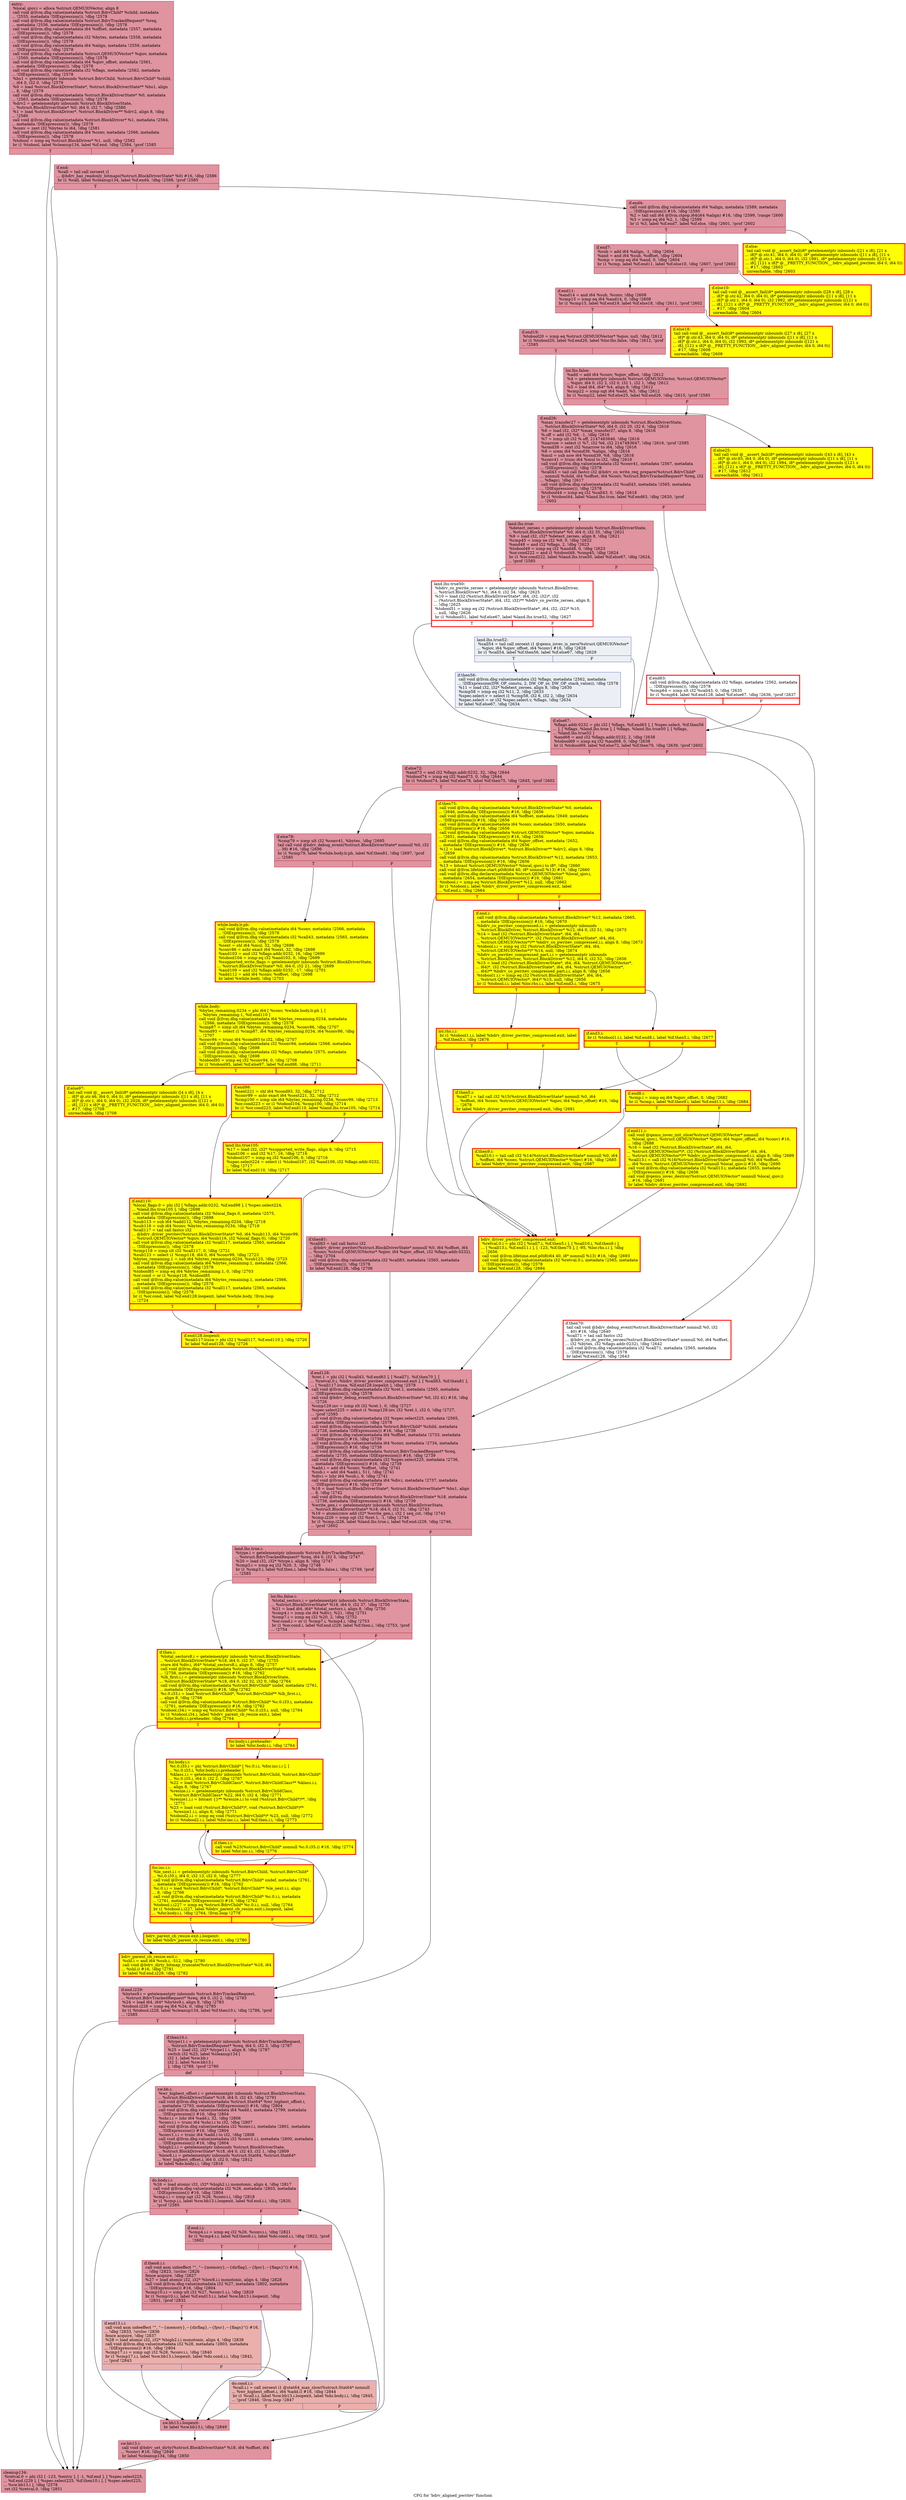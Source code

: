 digraph "CFG for 'bdrv_aligned_pwritev' function" {
	label="CFG for 'bdrv_aligned_pwritev' function";

	Node0x55cda4690b20 [shape=record,color="#b70d28ff", style=filled, fillcolor="#b70d2870",label="{entry:\l  %local_qiov.i = alloca %struct.QEMUIOVector, align 8\l  call void @llvm.dbg.value(metadata %struct.BdrvChild* %child, metadata\l... !2555, metadata !DIExpression()), !dbg !2578\l  call void @llvm.dbg.value(metadata %struct.BdrvTrackedRequest* %req,\l... metadata !2556, metadata !DIExpression()), !dbg !2578\l  call void @llvm.dbg.value(metadata i64 %offset, metadata !2557, metadata\l... !DIExpression()), !dbg !2578\l  call void @llvm.dbg.value(metadata i32 %bytes, metadata !2558, metadata\l... !DIExpression()), !dbg !2578\l  call void @llvm.dbg.value(metadata i64 %align, metadata !2559, metadata\l... !DIExpression()), !dbg !2578\l  call void @llvm.dbg.value(metadata %struct.QEMUIOVector* %qiov, metadata\l... !2560, metadata !DIExpression()), !dbg !2578\l  call void @llvm.dbg.value(metadata i64 %qiov_offset, metadata !2561,\l... metadata !DIExpression()), !dbg !2578\l  call void @llvm.dbg.value(metadata i32 %flags, metadata !2562, metadata\l... !DIExpression()), !dbg !2578\l  %bs1 = getelementptr inbounds %struct.BdrvChild, %struct.BdrvChild* %child,\l... i64 0, i32 0, !dbg !2579\l  %0 = load %struct.BlockDriverState*, %struct.BlockDriverState** %bs1, align\l... 8, !dbg !2579\l  call void @llvm.dbg.value(metadata %struct.BlockDriverState* %0, metadata\l... !2563, metadata !DIExpression()), !dbg !2578\l  %drv2 = getelementptr inbounds %struct.BlockDriverState,\l... %struct.BlockDriverState* %0, i64 0, i32 7, !dbg !2580\l  %1 = load %struct.BlockDriver*, %struct.BlockDriver** %drv2, align 8, !dbg\l... !2580\l  call void @llvm.dbg.value(metadata %struct.BlockDriver* %1, metadata !2564,\l... metadata !DIExpression()), !dbg !2578\l  %conv = zext i32 %bytes to i64, !dbg !2581\l  call void @llvm.dbg.value(metadata i64 %conv, metadata !2566, metadata\l... !DIExpression()), !dbg !2578\l  %tobool = icmp eq %struct.BlockDriver* %1, null, !dbg !2582\l  br i1 %tobool, label %cleanup134, label %if.end, !dbg !2584, !prof !2585\l|{<s0>T|<s1>F}}"];
	Node0x55cda4690b20:s0 -> Node0x55cda46a5380;
	Node0x55cda4690b20:s1 -> Node0x55cda46a4de0;
	Node0x55cda46a4de0 [shape=record,color="#b70d28ff", style=filled, fillcolor="#b70d2870",label="{if.end:                                           \l  %call = tail call zeroext i1\l... @bdrv_has_readonly_bitmaps(%struct.BlockDriverState* %0) #16, !dbg !2586\l  br i1 %call, label %cleanup134, label %if.end4, !dbg !2588, !prof !2585\l|{<s0>T|<s1>F}}"];
	Node0x55cda46a4de0:s0 -> Node0x55cda46a5380;
	Node0x55cda46a4de0:s1 -> Node0x55cda46a58b0;
	Node0x55cda46a58b0 [shape=record,color="#b70d28ff", style=filled, fillcolor="#b70d2870",label="{if.end4:                                          \l  call void @llvm.dbg.value(metadata i64 %align, metadata !2589, metadata\l... !DIExpression()) #16, !dbg !2595\l  %2 = tail call i64 @llvm.ctpop.i64(i64 %align) #16, !dbg !2599, !range !2600\l  %3 = icmp eq i64 %2, 1, !dbg !2599\l  br i1 %3, label %if.end7, label %if.else, !dbg !2601, !prof !2602\l|{<s0>T|<s1>F}}"];
	Node0x55cda46a58b0:s0 -> Node0x55cda46a6010;
	Node0x55cda46a58b0:s1 -> Node0x55cda46a6080;
	Node0x55cda46a6080 [shape=record,penwidth=3.0, style="filled", color="red", fillcolor="yellow",label="{if.else:                                          \l  tail call void @__assert_fail(i8* getelementptr inbounds ([21 x i8], [21 x\l... i8]* @.str.41, i64 0, i64 0), i8* getelementptr inbounds ([11 x i8], [11 x\l... i8]* @.str.1, i64 0, i64 0), i32 1991, i8* getelementptr inbounds ([121 x\l... i8], [121 x i8]* @__PRETTY_FUNCTION__.bdrv_aligned_pwritev, i64 0, i64 0))\l... #17, !dbg !2603\l  unreachable, !dbg !2603\l}"];
	Node0x55cda46a6010 [shape=record,color="#b70d28ff", style=filled, fillcolor="#b70d2870",label="{if.end7:                                          \l  %sub = add i64 %align, -1, !dbg !2604\l  %and = and i64 %sub, %offset, !dbg !2604\l  %cmp = icmp eq i64 %and, 0, !dbg !2604\l  br i1 %cmp, label %if.end11, label %if.else10, !dbg !2607, !prof !2602\l|{<s0>T|<s1>F}}"];
	Node0x55cda46a6010:s0 -> Node0x55cda46a68e0;
	Node0x55cda46a6010:s1 -> Node0x55cda46a6950;
	Node0x55cda46a6950 [shape=record,penwidth=3.0, style="filled", color="red", fillcolor="yellow",label="{if.else10:                                        \l  tail call void @__assert_fail(i8* getelementptr inbounds ([28 x i8], [28 x\l... i8]* @.str.42, i64 0, i64 0), i8* getelementptr inbounds ([11 x i8], [11 x\l... i8]* @.str.1, i64 0, i64 0), i32 1992, i8* getelementptr inbounds ([121 x\l... i8], [121 x i8]* @__PRETTY_FUNCTION__.bdrv_aligned_pwritev, i64 0, i64 0))\l... #17, !dbg !2604\l  unreachable, !dbg !2604\l}"];
	Node0x55cda46a68e0 [shape=record,color="#b70d28ff", style=filled, fillcolor="#b70d2870",label="{if.end11:                                         \l  %and14 = and i64 %sub, %conv, !dbg !2608\l  %cmp15 = icmp eq i64 %and14, 0, !dbg !2608\l  br i1 %cmp15, label %if.end19, label %if.else18, !dbg !2611, !prof !2602\l|{<s0>T|<s1>F}}"];
	Node0x55cda46a68e0:s0 -> Node0x55cda46a71f0;
	Node0x55cda46a68e0:s1 -> Node0x55cda46a7240;
	Node0x55cda46a7240 [shape=record,penwidth=3.0, style="filled", color="red", fillcolor="yellow",label="{if.else18:                                        \l  tail call void @__assert_fail(i8* getelementptr inbounds ([27 x i8], [27 x\l... i8]* @.str.43, i64 0, i64 0), i8* getelementptr inbounds ([11 x i8], [11 x\l... i8]* @.str.1, i64 0, i64 0), i32 1993, i8* getelementptr inbounds ([121 x\l... i8], [121 x i8]* @__PRETTY_FUNCTION__.bdrv_aligned_pwritev, i64 0, i64 0))\l... #17, !dbg !2608\l  unreachable, !dbg !2608\l}"];
	Node0x55cda46a71f0 [shape=record,color="#b70d28ff", style=filled, fillcolor="#b70d2870",label="{if.end19:                                         \l  %tobool20 = icmp eq %struct.QEMUIOVector* %qiov, null, !dbg !2612\l  br i1 %tobool20, label %if.end26, label %lor.lhs.false, !dbg !2612, !prof\l... !2585\l|{<s0>T|<s1>F}}"];
	Node0x55cda46a71f0:s0 -> Node0x55cda46a7dc0;
	Node0x55cda46a71f0:s1 -> Node0x55cda46a7e60;
	Node0x55cda46a7e60 [shape=record,color="#b70d28ff", style=filled, fillcolor="#b70d2870",label="{lor.lhs.false:                                    \l  %add = add i64 %conv, %qiov_offset, !dbg !2612\l  %4 = getelementptr inbounds %struct.QEMUIOVector, %struct.QEMUIOVector*\l... %qiov, i64 0, i32 2, i32 0, i32 1, i32 1, !dbg !2612\l  %5 = load i64, i64* %4, align 8, !dbg !2612\l  %cmp22 = icmp ugt i64 %add, %5, !dbg !2612\l  br i1 %cmp22, label %if.else25, label %if.end26, !dbg !2615, !prof !2585\l|{<s0>T|<s1>F}}"];
	Node0x55cda46a7e60:s0 -> Node0x55cda46a7e10;
	Node0x55cda46a7e60:s1 -> Node0x55cda46a7dc0;
	Node0x55cda46a7e10 [shape=record,penwidth=3.0, style="filled", color="red", fillcolor="yellow",label="{if.else25:                                        \l  tail call void @__assert_fail(i8* getelementptr inbounds ([43 x i8], [43 x\l... i8]* @.str.65, i64 0, i64 0), i8* getelementptr inbounds ([11 x i8], [11 x\l... i8]* @.str.1, i64 0, i64 0), i32 1994, i8* getelementptr inbounds ([121 x\l... i8], [121 x i8]* @__PRETTY_FUNCTION__.bdrv_aligned_pwritev, i64 0, i64 0))\l... #17, !dbg !2612\l  unreachable, !dbg !2612\l}"];
	Node0x55cda46a7dc0 [shape=record,color="#b70d28ff", style=filled, fillcolor="#b70d2870",label="{if.end26:                                         \l  %max_transfer27 = getelementptr inbounds %struct.BlockDriverState,\l... %struct.BlockDriverState* %0, i64 0, i32 20, i32 6, !dbg !2616\l  %6 = load i32, i32* %max_transfer27, align 8, !dbg !2616\l  %.off = add i32 %6, -1, !dbg !2616\l  %7 = icmp ult i32 %.off, 2147483646, !dbg !2616\l  %narrow = select i1 %7, i32 %6, i32 2147483647, !dbg !2616, !prof !2585\l  %cond39 = zext i32 %narrow to i64, !dbg !2616\l  %8 = srem i64 %cond39, %align, !dbg !2616\l  %mul = sub nsw i64 %cond39, %8, !dbg !2616\l  %conv41 = trunc i64 %mul to i32, !dbg !2616\l  call void @llvm.dbg.value(metadata i32 %conv41, metadata !2567, metadata\l... !DIExpression()), !dbg !2578\l  %call43 = tail call fastcc i32 @bdrv_co_write_req_prepare(%struct.BdrvChild*\l... nonnull %child, i64 %offset, i64 %conv, %struct.BdrvTrackedRequest* %req, i32\l... %flags), !dbg !2617\l  call void @llvm.dbg.value(metadata i32 %call43, metadata !2565, metadata\l... !DIExpression()), !dbg !2578\l  %tobool44 = icmp eq i32 %call43, 0, !dbg !2618\l  br i1 %tobool44, label %land.lhs.true, label %if.end63, !dbg !2620, !prof\l... !2602\l|{<s0>T|<s1>F}}"];
	Node0x55cda46a7dc0:s0 -> Node0x55cda46aa830;
	Node0x55cda46a7dc0:s1 -> Node0x55cda46aa5b0;
	Node0x55cda46aa830 [shape=record,color="#b70d28ff", style=filled, fillcolor="#b70d2870",label="{land.lhs.true:                                    \l  %detect_zeroes = getelementptr inbounds %struct.BlockDriverState,\l... %struct.BlockDriverState* %0, i64 0, i32 35, !dbg !2621\l  %9 = load i32, i32* %detect_zeroes, align 8, !dbg !2621\l  %cmp45 = icmp ne i32 %9, 0, !dbg !2622\l  %and48 = and i32 %flags, 2, !dbg !2623\l  %tobool49 = icmp eq i32 %and48, 0, !dbg !2623\l  %or.cond222 = and i1 %tobool49, %cmp45, !dbg !2624\l  br i1 %or.cond222, label %land.lhs.true50, label %if.else67, !dbg !2624,\l... !prof !2585\l|{<s0>T|<s1>F}}"];
	Node0x55cda46aa830:s0 -> Node0x55cda46aa6d0;
	Node0x55cda46aa830:s1 -> Node0x55cda46ad1c0;
	Node0x55cda46aa6d0 [shape=record,penwidth=3.0, color="red",label="{land.lhs.true50:                                  \l  %bdrv_co_pwrite_zeroes = getelementptr inbounds %struct.BlockDriver,\l... %struct.BlockDriver* %1, i64 0, i32 34, !dbg !2625\l  %10 = load i32 (%struct.BlockDriverState*, i64, i32, i32)*, i32\l... (%struct.BlockDriverState*, i64, i32, i32)** %bdrv_co_pwrite_zeroes, align 8,\l... !dbg !2625\l  %tobool51 = icmp eq i32 (%struct.BlockDriverState*, i64, i32, i32)* %10,\l... null, !dbg !2626\l  br i1 %tobool51, label %if.else67, label %land.lhs.true52, !dbg !2627\l|{<s0>T|<s1>F}}"];
	Node0x55cda46aa6d0:s0 -> Node0x55cda46ad1c0;
	Node0x55cda46aa6d0:s1 -> Node0x55cda46aa620;
	Node0x55cda46aa620 [shape=record,color="#3d50c3ff", style=filled, fillcolor="#d6dce470",label="{land.lhs.true52:                                  \l  %call54 = tail call zeroext i1 @qemu_iovec_is_zero(%struct.QEMUIOVector*\l... %qiov, i64 %qiov_offset, i64 %conv) #16, !dbg !2628\l  br i1 %call54, label %if.then56, label %if.else67, !dbg !2629\l|{<s0>T|<s1>F}}"];
	Node0x55cda46aa620:s0 -> Node0x55cda46aa3f0;
	Node0x55cda46aa620:s1 -> Node0x55cda46ad1c0;
	Node0x55cda46aa3f0 [shape=record,color="#3d50c3ff", style=filled, fillcolor="#d1dae970",label="{if.then56:                                        \l  call void @llvm.dbg.value(metadata i32 %flags, metadata !2562, metadata\l... !DIExpression(DW_OP_constu, 2, DW_OP_or, DW_OP_stack_value)), !dbg !2578\l  %11 = load i32, i32* %detect_zeroes, align 8, !dbg !2630\l  %cmp58 = icmp eq i32 %11, 2, !dbg !2633\l  %spec.select.v = select i1 %cmp58, i32 6, i32 2, !dbg !2634\l  %spec.select = or i32 %spec.select.v, %flags, !dbg !2634\l  br label %if.else67, !dbg !2634\l}"];
	Node0x55cda46aa3f0 -> Node0x55cda46ad1c0;
	Node0x55cda46aa5b0 [shape=record,penwidth=3.0, color="red",label="{if.end63:                                         \l  call void @llvm.dbg.value(metadata i32 %flags, metadata !2562, metadata\l... !DIExpression()), !dbg !2578\l  %cmp64 = icmp slt i32 %call43, 0, !dbg !2635\l  br i1 %cmp64, label %if.end128, label %if.else67, !dbg !2636, !prof !2637\l|{<s0>T|<s1>F}}"];
	Node0x55cda46aa5b0:s0 -> Node0x55cda46ad170;
	Node0x55cda46aa5b0:s1 -> Node0x55cda46ad1c0;
	Node0x55cda46ad1c0 [shape=record,color="#b70d28ff", style=filled, fillcolor="#b70d2870",label="{if.else67:                                        \l  %flags.addr.0232 = phi i32 [ %flags, %if.end63 ], [ %spec.select, %if.then56\l... ], [ %flags, %land.lhs.true ], [ %flags, %land.lhs.true50 ], [ %flags,\l... %land.lhs.true52 ]\l  %and68 = and i32 %flags.addr.0232, 2, !dbg !2638\l  %tobool69 = icmp eq i32 %and68, 0, !dbg !2638\l  br i1 %tobool69, label %if.else72, label %if.then70, !dbg !2639, !prof !2602\l|{<s0>T|<s1>F}}"];
	Node0x55cda46ad1c0:s0 -> Node0x55cda46ad770;
	Node0x55cda46ad1c0:s1 -> Node0x55cda46ad6d0;
	Node0x55cda46ad6d0 [shape=record,penwidth=3.0, color="red",label="{if.then70:                                        \l  tail call void @bdrv_debug_event(%struct.BlockDriverState* nonnull %0, i32\l... 40) #16, !dbg !2640\l  %call71 = tail call fastcc i32\l... @bdrv_co_do_pwrite_zeroes(%struct.BlockDriverState* nonnull %0, i64 %offset,\l... i32 %bytes, i32 %flags.addr.0232), !dbg !2642\l  call void @llvm.dbg.value(metadata i32 %call71, metadata !2565, metadata\l... !DIExpression()), !dbg !2578\l  br label %if.end128, !dbg !2643\l}"];
	Node0x55cda46ad6d0 -> Node0x55cda46ad170;
	Node0x55cda46ad770 [shape=record,color="#b70d28ff", style=filled, fillcolor="#b70d2870",label="{if.else72:                                        \l  %and73 = and i32 %flags.addr.0232, 32, !dbg !2644\l  %tobool74 = icmp eq i32 %and73, 0, !dbg !2644\l  br i1 %tobool74, label %if.else78, label %if.then75, !dbg !2645, !prof !2602\l|{<s0>T|<s1>F}}"];
	Node0x55cda46ad770:s0 -> Node0x55cda46ae470;
	Node0x55cda46ad770:s1 -> Node0x55cda46ae3b0;
	Node0x55cda46ae3b0 [shape=record,penwidth=3.0, style="filled", color="red", fillcolor="yellow",label="{if.then75:                                        \l  call void @llvm.dbg.value(metadata %struct.BlockDriverState* %0, metadata\l... !2646, metadata !DIExpression()) #16, !dbg !2656\l  call void @llvm.dbg.value(metadata i64 %offset, metadata !2649, metadata\l... !DIExpression()) #16, !dbg !2656\l  call void @llvm.dbg.value(metadata i64 %conv, metadata !2650, metadata\l... !DIExpression()) #16, !dbg !2656\l  call void @llvm.dbg.value(metadata %struct.QEMUIOVector* %qiov, metadata\l... !2651, metadata !DIExpression()) #16, !dbg !2656\l  call void @llvm.dbg.value(metadata i64 %qiov_offset, metadata !2652,\l... metadata !DIExpression()) #16, !dbg !2656\l  %12 = load %struct.BlockDriver*, %struct.BlockDriver** %drv2, align 8, !dbg\l... !2659\l  call void @llvm.dbg.value(metadata %struct.BlockDriver* %12, metadata !2653,\l... metadata !DIExpression()) #16, !dbg !2656\l  %13 = bitcast %struct.QEMUIOVector* %local_qiov.i to i8*, !dbg !2660\l  call void @llvm.lifetime.start.p0i8(i64 40, i8* nonnull %13) #16, !dbg !2660\l  call void @llvm.dbg.declare(metadata %struct.QEMUIOVector* %local_qiov.i,\l... metadata !2654, metadata !DIExpression()) #16, !dbg !2661\l  %tobool.i = icmp eq %struct.BlockDriver* %12, null, !dbg !2662\l  br i1 %tobool.i, label %bdrv_driver_pwritev_compressed.exit, label\l... %if.end.i, !dbg !2664\l|{<s0>T|<s1>F}}"];
	Node0x55cda46ae3b0:s0 -> Node0x55cda4723550;
	Node0x55cda46ae3b0:s1 -> Node0x55cda472a970;
	Node0x55cda472a970 [shape=record,penwidth=3.0, style="filled", color="red", fillcolor="yellow",label="{if.end.i:                                         \l  call void @llvm.dbg.value(metadata %struct.BlockDriver* %12, metadata !2665,\l... metadata !DIExpression()) #16, !dbg !2670\l  %bdrv_co_pwritev_compressed.i.i = getelementptr inbounds\l... %struct.BlockDriver, %struct.BlockDriver* %12, i64 0, i32 51, !dbg !2673\l  %14 = load i32 (%struct.BlockDriverState*, i64, i64,\l... %struct.QEMUIOVector*)*, i32 (%struct.BlockDriverState*, i64, i64,\l... %struct.QEMUIOVector*)** %bdrv_co_pwritev_compressed.i.i, align 8, !dbg !2673\l  %tobool.i.i = icmp eq i32 (%struct.BlockDriverState*, i64, i64,\l... %struct.QEMUIOVector*)* %14, null, !dbg !2674\l  %bdrv_co_pwritev_compressed_part.i.i = getelementptr inbounds\l... %struct.BlockDriver, %struct.BlockDriver* %12, i64 0, i32 52, !dbg !2656\l  %15 = load i32 (%struct.BlockDriverState*, i64, i64, %struct.QEMUIOVector*,\l... i64)*, i32 (%struct.BlockDriverState*, i64, i64, %struct.QEMUIOVector*,\l... i64)** %bdrv_co_pwritev_compressed_part.i.i, align 8, !dbg !2656\l  %tobool1.i.i = icmp eq i32 (%struct.BlockDriverState*, i64, i64,\l... %struct.QEMUIOVector*, i64)* %15, null, !dbg !2656\l  br i1 %tobool.i.i, label %lor.rhs.i.i, label %if.end3.i, !dbg !2675\l|{<s0>T|<s1>F}}"];
	Node0x55cda472a970:s0 -> Node0x55cda45d4a30;
	Node0x55cda472a970:s1 -> Node0x55cda47263d0;
	Node0x55cda45d4a30 [shape=record,penwidth=3.0, style="filled", color="red", fillcolor="yellow",label="{lor.rhs.i.i:                                      \l  br i1 %tobool1.i.i, label %bdrv_driver_pwritev_compressed.exit, label\l... %if.then5.i, !dbg !2676\l|{<s0>T|<s1>F}}"];
	Node0x55cda45d4a30:s0 -> Node0x55cda4723550;
	Node0x55cda45d4a30:s1 -> Node0x55cda44d39d0;
	Node0x55cda47263d0 [shape=record,penwidth=3.0, style="filled", color="red", fillcolor="yellow",label="{if.end3.i:                                        \l  br i1 %tobool1.i.i, label %if.end8.i, label %if.then5.i, !dbg !2677\l|{<s0>T|<s1>F}}"];
	Node0x55cda47263d0:s0 -> Node0x55cda456dbe0;
	Node0x55cda47263d0:s1 -> Node0x55cda44d39d0;
	Node0x55cda44d39d0 [shape=record,penwidth=3.0, style="filled", color="red", fillcolor="yellow",label="{if.then5.i:                                       \l  %call7.i = tail call i32 %15(%struct.BlockDriverState* nonnull %0, i64\l... %offset, i64 %conv, %struct.QEMUIOVector* %qiov, i64 %qiov_offset) #16, !dbg\l... !2678\l  br label %bdrv_driver_pwritev_compressed.exit, !dbg !2681\l}"];
	Node0x55cda44d39d0 -> Node0x55cda4723550;
	Node0x55cda456dbe0 [shape=record,penwidth=3.0, style="filled", color="red", fillcolor="yellow",label="{if.end8.i:                                        \l  %cmp.i = icmp eq i64 %qiov_offset, 0, !dbg !2682\l  br i1 %cmp.i, label %if.then9.i, label %if.end11.i, !dbg !2684\l|{<s0>T|<s1>F}}"];
	Node0x55cda456dbe0:s0 -> Node0x55cda43209a0;
	Node0x55cda456dbe0:s1 -> Node0x55cda472d720;
	Node0x55cda43209a0 [shape=record,penwidth=3.0, style="filled", color="red", fillcolor="yellow",label="{if.then9.i:                                       \l  %call10.i = tail call i32 %14(%struct.BlockDriverState* nonnull %0, i64\l... %offset, i64 %conv, %struct.QEMUIOVector* %qiov) #16, !dbg !2685\l  br label %bdrv_driver_pwritev_compressed.exit, !dbg !2687\l}"];
	Node0x55cda43209a0 -> Node0x55cda4723550;
	Node0x55cda472d720 [shape=record,penwidth=3.0, style="filled", color="red", fillcolor="yellow",label="{if.end11.i:                                       \l  call void @qemu_iovec_init_slice(%struct.QEMUIOVector* nonnull\l... %local_qiov.i, %struct.QEMUIOVector* %qiov, i64 %qiov_offset, i64 %conv) #16,\l... !dbg !2688\l  %16 = load i32 (%struct.BlockDriverState*, i64, i64,\l... %struct.QEMUIOVector*)*, i32 (%struct.BlockDriverState*, i64, i64,\l... %struct.QEMUIOVector*)** %bdrv_co_pwritev_compressed.i.i, align 8, !dbg !2689\l  %call13.i = call i32 %16(%struct.BlockDriverState* nonnull %0, i64 %offset,\l... i64 %conv, %struct.QEMUIOVector* nonnull %local_qiov.i) #16, !dbg !2690\l  call void @llvm.dbg.value(metadata i32 %call13.i, metadata !2655, metadata\l... !DIExpression()) #16, !dbg !2656\l  call void @qemu_iovec_destroy(%struct.QEMUIOVector* nonnull %local_qiov.i)\l... #16, !dbg !2691\l  br label %bdrv_driver_pwritev_compressed.exit, !dbg !2692\l}"];
	Node0x55cda472d720 -> Node0x55cda4723550;
	Node0x55cda4723550 [shape=record,penwidth=3.0, style="filled", color="red", fillcolor="yellow",label="{bdrv_driver_pwritev_compressed.exit:              \l  %retval.0.i = phi i32 [ %call7.i, %if.then5.i ], [ %call10.i, %if.then9.i ],\l... [ %call13.i, %if.end11.i ], [ -123, %if.then75 ], [ -95, %lor.rhs.i.i ], !dbg\l... !2656\l  call void @llvm.lifetime.end.p0i8(i64 40, i8* nonnull %13) #16, !dbg !2693\l  call void @llvm.dbg.value(metadata i32 %retval.0.i, metadata !2565, metadata\l... !DIExpression()), !dbg !2578\l  br label %if.end128, !dbg !2694\l}"];
	Node0x55cda4723550 -> Node0x55cda46ad170;
	Node0x55cda46ae470 [shape=record,color="#b70d28ff", style=filled, fillcolor="#b70d2870",label="{if.else78:                                        \l  %cmp79 = icmp ult i32 %conv41, %bytes, !dbg !2695\l  tail call void @bdrv_debug_event(%struct.BlockDriverState* nonnull %0, i32\l... 39) #16, !dbg !2696\l  br i1 %cmp79, label %while.body.lr.ph, label %if.then81, !dbg !2697, !prof\l... !2585\l|{<s0>T|<s1>F}}"];
	Node0x55cda46ae470:s0 -> Node0x55cda4665230;
	Node0x55cda46ae470:s1 -> Node0x55cda43a4e00;
	Node0x55cda4665230 [shape=record,penwidth=3.0, style="filled", color="red", fillcolor="yellow",label="{while.body.lr.ph:                                 \l  call void @llvm.dbg.value(metadata i64 %conv, metadata !2566, metadata\l... !DIExpression()), !dbg !2578\l  call void @llvm.dbg.value(metadata i32 %call43, metadata !2565, metadata\l... !DIExpression()), !dbg !2578\l  %sext = shl i64 %mul, 32, !dbg !2698\l  %conv86 = ashr exact i64 %sext, 32, !dbg !2698\l  %and103 = and i32 %flags.addr.0232, 16, !dbg !2699\l  %tobool104 = icmp eq i32 %and103, 0, !dbg !2699\l  %supported_write_flags = getelementptr inbounds %struct.BlockDriverState,\l... %struct.BlockDriverState* %0, i64 0, i32 21, !dbg !2699\l  %and109 = and i32 %flags.addr.0232, -17, !dbg !2701\l  %add112 = add i64 %conv, %offset, !dbg !2698\l  br label %while.body, !dbg !2703\l}"];
	Node0x55cda4665230 -> Node0x55cda46b03f0;
	Node0x55cda43a4e00 [shape=record,color="#b70d28ff", style=filled, fillcolor="#b70d2870",label="{if.then81:                                        \l  %call83 = tail call fastcc i32\l... @bdrv_driver_pwritev(%struct.BlockDriverState* nonnull %0, i64 %offset, i64\l... %conv, %struct.QEMUIOVector* %qiov, i64 %qiov_offset, i32 %flags.addr.0232),\l... !dbg !2704\l  call void @llvm.dbg.value(metadata i32 %call83, metadata !2565, metadata\l... !DIExpression()), !dbg !2578\l  br label %if.end128, !dbg !2706\l}"];
	Node0x55cda43a4e00 -> Node0x55cda46ad170;
	Node0x55cda46b03f0 [shape=record,penwidth=3.0, style="filled", color="red", fillcolor="yellow",label="{while.body:                                       \l  %bytes_remaining.0234 = phi i64 [ %conv, %while.body.lr.ph ], [\l... %bytes_remaining.1, %if.end110 ]\l  call void @llvm.dbg.value(metadata i64 %bytes_remaining.0234, metadata\l... !2566, metadata !DIExpression()), !dbg !2578\l  %cmp87 = icmp ult i64 %bytes_remaining.0234, %conv86, !dbg !2707\l  %cond93 = select i1 %cmp87, i64 %bytes_remaining.0234, i64 %conv86, !dbg\l... !2707\l  %conv94 = trunc i64 %cond93 to i32, !dbg !2707\l  call void @llvm.dbg.value(metadata i32 %conv94, metadata !2568, metadata\l... !DIExpression()), !dbg !2698\l  call void @llvm.dbg.value(metadata i32 %flags, metadata !2575, metadata\l... !DIExpression()), !dbg !2698\l  %tobool95 = icmp eq i32 %conv94, 0, !dbg !2708\l  br i1 %tobool95, label %if.else97, label %if.end98, !dbg !2711\l|{<s0>T|<s1>F}}"];
	Node0x55cda46b03f0:s0 -> Node0x55cda46b19f0;
	Node0x55cda46b03f0:s1 -> Node0x55cda46b1980;
	Node0x55cda46b19f0 [shape=record,penwidth=3.0, style="filled", color="red", fillcolor="yellow",label="{if.else97:                                        \l  tail call void @__assert_fail(i8* getelementptr inbounds ([4 x i8], [4 x\l... i8]* @.str.46, i64 0, i64 0), i8* getelementptr inbounds ([11 x i8], [11 x\l... i8]* @.str.1, i64 0, i64 0), i32 2026, i8* getelementptr inbounds ([121 x\l... i8], [121 x i8]* @__PRETTY_FUNCTION__.bdrv_aligned_pwritev, i64 0, i64 0))\l... #17, !dbg !2708\l  unreachable, !dbg !2708\l}"];
	Node0x55cda46b1980 [shape=record,penwidth=3.0, style="filled", color="red", fillcolor="yellow",label="{if.end98:                                         \l  %sext221 = shl i64 %cond93, 32, !dbg !2712\l  %conv99 = ashr exact i64 %sext221, 32, !dbg !2712\l  %cmp100 = icmp ule i64 %bytes_remaining.0234, %conv99, !dbg !2713\l  %or.cond223 = or i1 %tobool104, %cmp100, !dbg !2714\l  br i1 %or.cond223, label %if.end110, label %land.lhs.true105, !dbg !2714\l|{<s0>T|<s1>F}}"];
	Node0x55cda46b1980:s0 -> Node0x55cda46b20d0;
	Node0x55cda46b1980:s1 -> Node0x55cda46b2120;
	Node0x55cda46b2120 [shape=record,penwidth=3.0, style="filled", color="red", fillcolor="yellow",label="{land.lhs.true105:                                 \l  %17 = load i32, i32* %supported_write_flags, align 8, !dbg !2715\l  %and106 = and i32 %17, 16, !dbg !2716\l  %tobool107 = icmp eq i32 %and106, 0, !dbg !2716\l  %spec.select224 = select i1 %tobool107, i32 %and109, i32 %flags.addr.0232,\l... !dbg !2717\l  br label %if.end110, !dbg !2717\l}"];
	Node0x55cda46b2120 -> Node0x55cda46b20d0;
	Node0x55cda46b20d0 [shape=record,penwidth=3.0, style="filled", color="red", fillcolor="yellow",label="{if.end110:                                        \l  %local_flags.0 = phi i32 [ %flags.addr.0232, %if.end98 ], [ %spec.select224,\l... %land.lhs.true105 ], !dbg !2698\l  call void @llvm.dbg.value(metadata i32 %local_flags.0, metadata !2575,\l... metadata !DIExpression()), !dbg !2698\l  %sub113 = sub i64 %add112, %bytes_remaining.0234, !dbg !2718\l  %sub116 = sub i64 %conv, %bytes_remaining.0234, !dbg !2719\l  %call117 = tail call fastcc i32\l... @bdrv_driver_pwritev(%struct.BlockDriverState* %0, i64 %sub113, i64 %conv99,\l... %struct.QEMUIOVector* %qiov, i64 %sub116, i32 %local_flags.0), !dbg !2720\l  call void @llvm.dbg.value(metadata i32 %call117, metadata !2565, metadata\l... !DIExpression()), !dbg !2578\l  %cmp118 = icmp slt i32 %call117, 0, !dbg !2721\l  %sub123 = select i1 %cmp118, i64 0, i64 %conv99, !dbg !2723\l  %bytes_remaining.1 = sub i64 %bytes_remaining.0234, %sub123, !dbg !2723\l  call void @llvm.dbg.value(metadata i64 %bytes_remaining.1, metadata !2566,\l... metadata !DIExpression()), !dbg !2578\l  %tobool85 = icmp eq i64 %bytes_remaining.1, 0, !dbg !2703\l  %or.cond = or i1 %cmp118, %tobool85\l  call void @llvm.dbg.value(metadata i64 %bytes_remaining.1, metadata !2566,\l... metadata !DIExpression()), !dbg !2578\l  call void @llvm.dbg.value(metadata i32 %call117, metadata !2565, metadata\l... !DIExpression()), !dbg !2578\l  br i1 %or.cond, label %if.end128.loopexit, label %while.body, !llvm.loop\l... !2724\l|{<s0>T|<s1>F}}"];
	Node0x55cda46b20d0:s0 -> Node0x55cda45e2a50;
	Node0x55cda46b20d0:s1 -> Node0x55cda46b03f0;
	Node0x55cda45e2a50 [shape=record,penwidth=3.0, style="filled", color="red", fillcolor="yellow",label="{if.end128.loopexit:                               \l  %call117.lcssa = phi i32 [ %call117, %if.end110 ], !dbg !2720\l  br label %if.end128, !dbg !2726\l}"];
	Node0x55cda45e2a50 -> Node0x55cda46ad170;
	Node0x55cda46ad170 [shape=record,color="#b70d28ff", style=filled, fillcolor="#b70d2870",label="{if.end128:                                        \l  %ret.1 = phi i32 [ %call43, %if.end63 ], [ %call71, %if.then70 ], [\l... %retval.0.i, %bdrv_driver_pwritev_compressed.exit ], [ %call83, %if.then81 ],\l... [ %call117.lcssa, %if.end128.loopexit ], !dbg !2578\l  call void @llvm.dbg.value(metadata i32 %ret.1, metadata !2565, metadata\l... !DIExpression()), !dbg !2578\l  call void @bdrv_debug_event(%struct.BlockDriverState* %0, i32 41) #16, !dbg\l... !2726\l  %cmp129.inv = icmp slt i32 %ret.1, 0, !dbg !2727\l  %spec.select225 = select i1 %cmp129.inv, i32 %ret.1, i32 0, !dbg !2727,\l... !prof !2585\l  call void @llvm.dbg.value(metadata i32 %spec.select225, metadata !2565,\l... metadata !DIExpression()), !dbg !2578\l  call void @llvm.dbg.value(metadata %struct.BdrvChild* %child, metadata\l... !2728, metadata !DIExpression()) #16, !dbg !2739\l  call void @llvm.dbg.value(metadata i64 %offset, metadata !2733, metadata\l... !DIExpression()) #16, !dbg !2739\l  call void @llvm.dbg.value(metadata i64 %conv, metadata !2734, metadata\l... !DIExpression()) #16, !dbg !2739\l  call void @llvm.dbg.value(metadata %struct.BdrvTrackedRequest* %req,\l... metadata !2735, metadata !DIExpression()) #16, !dbg !2739\l  call void @llvm.dbg.value(metadata i32 %spec.select225, metadata !2736,\l... metadata !DIExpression()) #16, !dbg !2739\l  %add.i = add i64 %conv, %offset, !dbg !2741\l  %sub.i = add i64 %add.i, 511, !dbg !2741\l  %div.i = lshr i64 %sub.i, 9, !dbg !2741\l  call void @llvm.dbg.value(metadata i64 %div.i, metadata !2737, metadata\l... !DIExpression()) #16, !dbg !2739\l  %18 = load %struct.BlockDriverState*, %struct.BlockDriverState** %bs1, align\l... 8, !dbg !2742\l  call void @llvm.dbg.value(metadata %struct.BlockDriverState* %18, metadata\l... !2738, metadata !DIExpression()) #16, !dbg !2739\l  %write_gen.i = getelementptr inbounds %struct.BlockDriverState,\l... %struct.BlockDriverState* %18, i64 0, i32 51, !dbg !2743\l  %19 = atomicrmw add i32* %write_gen.i, i32 1 seq_cst, !dbg !2743\l  %cmp.i226 = icmp sgt i32 %ret.1, -1, !dbg !2744\l  br i1 %cmp.i226, label %land.lhs.true.i, label %if.end.i229, !dbg !2746,\l... !prof !2602\l|{<s0>T|<s1>F}}"];
	Node0x55cda46ad170:s0 -> Node0x55cda4721d90;
	Node0x55cda46ad170:s1 -> Node0x55cda45e6ae0;
	Node0x55cda4721d90 [shape=record,color="#b70d28ff", style=filled, fillcolor="#b70d2870",label="{land.lhs.true.i:                                  \l  %type.i = getelementptr inbounds %struct.BdrvTrackedRequest,\l... %struct.BdrvTrackedRequest* %req, i64 0, i32 3, !dbg !2747\l  %20 = load i32, i32* %type.i, align 8, !dbg !2747\l  %cmp3.i = icmp eq i32 %20, 3, !dbg !2748\l  br i1 %cmp3.i, label %if.then.i, label %lor.lhs.false.i, !dbg !2749, !prof\l... !2585\l|{<s0>T|<s1>F}}"];
	Node0x55cda4721d90:s0 -> Node0x55cda42dee00;
	Node0x55cda4721d90:s1 -> Node0x55cda46f3a80;
	Node0x55cda46f3a80 [shape=record,color="#b70d28ff", style=filled, fillcolor="#b70d2870",label="{lor.lhs.false.i:                                  \l  %total_sectors.i = getelementptr inbounds %struct.BlockDriverState,\l... %struct.BlockDriverState* %18, i64 0, i32 37, !dbg !2750\l  %21 = load i64, i64* %total_sectors.i, align 8, !dbg !2750\l  %cmp4.i = icmp sle i64 %div.i, %21, !dbg !2751\l  %cmp7.i = icmp eq i32 %20, 2, !dbg !2752\l  %or.cond.i = or i1 %cmp7.i, %cmp4.i, !dbg !2753\l  br i1 %or.cond.i, label %if.end.i229, label %if.then.i, !dbg !2753, !prof\l... !2754\l|{<s0>T|<s1>F}}"];
	Node0x55cda46f3a80:s0 -> Node0x55cda45e6ae0;
	Node0x55cda46f3a80:s1 -> Node0x55cda42dee00;
	Node0x55cda42dee00 [shape=record,penwidth=3.0, style="filled", color="red", fillcolor="yellow",label="{if.then.i:                                        \l  %total_sectors8.i = getelementptr inbounds %struct.BlockDriverState,\l... %struct.BlockDriverState* %18, i64 0, i32 37, !dbg !2755\l  store i64 %div.i, i64* %total_sectors8.i, align 8, !dbg !2757\l  call void @llvm.dbg.value(metadata %struct.BlockDriverState* %18, metadata\l... !2758, metadata !DIExpression()) #16, !dbg !2762\l  %lh_first.i.i = getelementptr inbounds %struct.BlockDriverState,\l... %struct.BlockDriverState* %18, i64 0, i32 32, i32 0, !dbg !2764\l  call void @llvm.dbg.value(metadata %struct.BdrvChild* undef, metadata !2761,\l... metadata !DIExpression()) #16, !dbg !2762\l  %c.0.i33.i = load %struct.BdrvChild*, %struct.BdrvChild** %lh_first.i.i,\l... align 8, !dbg !2766\l  call void @llvm.dbg.value(metadata %struct.BdrvChild* %c.0.i33.i, metadata\l... !2761, metadata !DIExpression()) #16, !dbg !2762\l  %tobool.i34.i = icmp eq %struct.BdrvChild* %c.0.i33.i, null, !dbg !2764\l  br i1 %tobool.i34.i, label %bdrv_parent_cb_resize.exit.i, label\l... %for.body.i.i.preheader, !dbg !2764\l|{<s0>T|<s1>F}}"];
	Node0x55cda42dee00:s0 -> Node0x55cda4438ec0;
	Node0x55cda42dee00:s1 -> Node0x55cda45320a0;
	Node0x55cda45320a0 [shape=record,penwidth=3.0, style="filled", color="red", fillcolor="yellow",label="{for.body.i.i.preheader:                           \l  br label %for.body.i.i, !dbg !2764\l}"];
	Node0x55cda45320a0 -> Node0x55cda469ac80;
	Node0x55cda469ac80 [shape=record,penwidth=3.0, style="filled", color="red", fillcolor="yellow",label="{for.body.i.i:                                     \l  %c.0.i35.i = phi %struct.BdrvChild* [ %c.0.i.i, %for.inc.i.i ], [\l... %c.0.i33.i, %for.body.i.i.preheader ]\l  %klass.i.i = getelementptr inbounds %struct.BdrvChild, %struct.BdrvChild*\l... %c.0.i35.i, i64 0, i32 2, !dbg !2767\l  %22 = load %struct.BdrvChildClass*, %struct.BdrvChildClass** %klass.i.i,\l... align 8, !dbg !2767\l  %resize.i.i = getelementptr inbounds %struct.BdrvChildClass,\l... %struct.BdrvChildClass* %22, i64 0, i32 4, !dbg !2771\l  %resize1.i.i = bitcast \{\}** %resize.i.i to void (%struct.BdrvChild*)**, !dbg\l... !2771\l  %23 = load void (%struct.BdrvChild*)*, void (%struct.BdrvChild*)**\l... %resize1.i.i, align 8, !dbg !2771\l  %tobool2.i.i = icmp eq void (%struct.BdrvChild*)* %23, null, !dbg !2772\l  br i1 %tobool2.i.i, label %for.inc.i.i, label %if.then.i.i, !dbg !2773\l|{<s0>T|<s1>F}}"];
	Node0x55cda469ac80:s0 -> Node0x55cda4563ac0;
	Node0x55cda469ac80:s1 -> Node0x55cda45fcb80;
	Node0x55cda45fcb80 [shape=record,penwidth=3.0, style="filled", color="red", fillcolor="yellow",label="{if.then.i.i:                                      \l  call void %23(%struct.BdrvChild* nonnull %c.0.i35.i) #16, !dbg !2774\l  br label %for.inc.i.i, !dbg !2776\l}"];
	Node0x55cda45fcb80 -> Node0x55cda4563ac0;
	Node0x55cda4563ac0 [shape=record,penwidth=3.0, style="filled", color="red", fillcolor="yellow",label="{for.inc.i.i:                                      \l  %le_next.i.i = getelementptr inbounds %struct.BdrvChild, %struct.BdrvChild*\l... %c.0.i35.i, i64 0, i32 13, i32 0, !dbg !2777\l  call void @llvm.dbg.value(metadata %struct.BdrvChild* undef, metadata !2761,\l... metadata !DIExpression()) #16, !dbg !2762\l  %c.0.i.i = load %struct.BdrvChild*, %struct.BdrvChild** %le_next.i.i, align\l... 8, !dbg !2766\l  call void @llvm.dbg.value(metadata %struct.BdrvChild* %c.0.i.i, metadata\l... !2761, metadata !DIExpression()) #16, !dbg !2762\l  %tobool.i.i227 = icmp eq %struct.BdrvChild* %c.0.i.i, null, !dbg !2764\l  br i1 %tobool.i.i227, label %bdrv_parent_cb_resize.exit.i.loopexit, label\l... %for.body.i.i, !dbg !2764, !llvm.loop !2778\l|{<s0>T|<s1>F}}"];
	Node0x55cda4563ac0:s0 -> Node0x55cda45ec980;
	Node0x55cda4563ac0:s1 -> Node0x55cda469ac80;
	Node0x55cda45ec980 [shape=record,penwidth=3.0, style="filled", color="red", fillcolor="yellow",label="{bdrv_parent_cb_resize.exit.i.loopexit:            \l  br label %bdrv_parent_cb_resize.exit.i, !dbg !2780\l}"];
	Node0x55cda45ec980 -> Node0x55cda4438ec0;
	Node0x55cda4438ec0 [shape=record,penwidth=3.0, style="filled", color="red", fillcolor="yellow",label="{bdrv_parent_cb_resize.exit.i:                     \l  %shl.i = and i64 %sub.i, -512, !dbg !2780\l  call void @bdrv_dirty_bitmap_truncate(%struct.BlockDriverState* %18, i64\l... %shl.i) #16, !dbg !2781\l  br label %if.end.i229, !dbg !2782\l}"];
	Node0x55cda4438ec0 -> Node0x55cda45e6ae0;
	Node0x55cda45e6ae0 [shape=record,color="#b70d28ff", style=filled, fillcolor="#b70d2870",label="{if.end.i229:                                      \l  %bytes9.i = getelementptr inbounds %struct.BdrvTrackedRequest,\l... %struct.BdrvTrackedRequest* %req, i64 0, i32 2, !dbg !2783\l  %24 = load i64, i64* %bytes9.i, align 8, !dbg !2783\l  %tobool.i228 = icmp eq i64 %24, 0, !dbg !2785\l  br i1 %tobool.i228, label %cleanup134, label %if.then10.i, !dbg !2786, !prof\l... !2585\l|{<s0>T|<s1>F}}"];
	Node0x55cda45e6ae0:s0 -> Node0x55cda46a5380;
	Node0x55cda45e6ae0:s1 -> Node0x55cda42d84d0;
	Node0x55cda42d84d0 [shape=record,color="#b70d28ff", style=filled, fillcolor="#b70d2870",label="{if.then10.i:                                      \l  %type11.i = getelementptr inbounds %struct.BdrvTrackedRequest,\l... %struct.BdrvTrackedRequest* %req, i64 0, i32 3, !dbg !2787\l  %25 = load i32, i32* %type11.i, align 8, !dbg !2787\l  switch i32 %25, label %cleanup134 [\l    i32 1, label %sw.bb.i\l    i32 2, label %sw.bb13.i\l  ], !dbg !2789, !prof !2790\l|{<s0>def|<s1>1|<s2>2}}"];
	Node0x55cda42d84d0:s0 -> Node0x55cda46a5380;
	Node0x55cda42d84d0:s1 -> Node0x55cda4630c20;
	Node0x55cda42d84d0:s2 -> Node0x55cda4512620;
	Node0x55cda4630c20 [shape=record,color="#b70d28ff", style=filled, fillcolor="#b70d2870",label="{sw.bb.i:                                          \l  %wr_highest_offset.i = getelementptr inbounds %struct.BlockDriverState,\l... %struct.BlockDriverState* %18, i64 0, i32 43, !dbg !2791\l  call void @llvm.dbg.value(metadata %struct.Stat64* %wr_highest_offset.i,\l... metadata !2793, metadata !DIExpression()) #16, !dbg !2804\l  call void @llvm.dbg.value(metadata i64 %add.i, metadata !2799, metadata\l... !DIExpression()) #16, !dbg !2804\l  %shr.i.i = lshr i64 %add.i, 32, !dbg !2806\l  %conv.i.i = trunc i64 %shr.i.i to i32, !dbg !2807\l  call void @llvm.dbg.value(metadata i32 %conv.i.i, metadata !2801, metadata\l... !DIExpression()) #16, !dbg !2804\l  %conv1.i.i = trunc i64 %add.i to i32, !dbg !2808\l  call void @llvm.dbg.value(metadata i32 %conv1.i.i, metadata !2800, metadata\l... !DIExpression()) #16, !dbg !2804\l  %high2.i.i = getelementptr inbounds %struct.BlockDriverState,\l... %struct.BlockDriverState* %18, i64 0, i32 43, i32 1, !dbg !2809\l  %low8.i.i = getelementptr inbounds %struct.Stat64, %struct.Stat64*\l... %wr_highest_offset.i, i64 0, i32 0, !dbg !2812\l  br label %do.body.i.i, !dbg !2816\l}"];
	Node0x55cda4630c20 -> Node0x55cda43810b0;
	Node0x55cda43810b0 [shape=record,color="#b70d28ff", style=filled, fillcolor="#b70d2870",label="{do.body.i.i:                                      \l  %26 = load atomic i32, i32* %high2.i.i monotonic, align 4, !dbg !2817\l  call void @llvm.dbg.value(metadata i32 %26, metadata !2803, metadata\l... !DIExpression()) #16, !dbg !2804\l  %cmp.i.i = icmp ugt i32 %26, %conv.i.i, !dbg !2818\l  br i1 %cmp.i.i, label %sw.bb13.i.loopexit, label %if.end.i.i, !dbg !2820,\l... !prof !2585\l|{<s0>T|<s1>F}}"];
	Node0x55cda43810b0:s0 -> Node0x55cda449b670;
	Node0x55cda43810b0:s1 -> Node0x55cda452fa30;
	Node0x55cda452fa30 [shape=record,color="#b70d28ff", style=filled, fillcolor="#b70d2870",label="{if.end.i.i:                                       \l  %cmp4.i.i = icmp eq i32 %26, %conv.i.i, !dbg !2821\l  br i1 %cmp4.i.i, label %if.then6.i.i, label %do.cond.i.i, !dbg !2822, !prof\l... !2602\l|{<s0>T|<s1>F}}"];
	Node0x55cda452fa30:s0 -> Node0x55cda4631160;
	Node0x55cda452fa30:s1 -> Node0x55cda451e5e0;
	Node0x55cda4631160 [shape=record,color="#b70d28ff", style=filled, fillcolor="#b70d2870",label="{if.then6.i.i:                                     \l  call void asm sideeffect \"\", \"~\{memory\},~\{dirflag\},~\{fpsr\},~\{flags\}\"() #16,\l... !dbg !2823, !srcloc !2826\l  fence acquire, !dbg !2827\l  %27 = load atomic i32, i32* %low8.i.i monotonic, align 4, !dbg !2828\l  call void @llvm.dbg.value(metadata i32 %27, metadata !2802, metadata\l... !DIExpression()) #16, !dbg !2804\l  %cmp10.i.i = icmp ult i32 %27, %conv1.i.i, !dbg !2829\l  br i1 %cmp10.i.i, label %if.end13.i.i, label %sw.bb13.i.loopexit, !dbg\l... !2831, !prof !2832\l|{<s0>T|<s1>F}}"];
	Node0x55cda4631160:s0 -> Node0x55cda458eca0;
	Node0x55cda4631160:s1 -> Node0x55cda449b670;
	Node0x55cda458eca0 [shape=record,color="#3d50c3ff", style=filled, fillcolor="#d24b4070",label="{if.end13.i.i:                                     \l  call void asm sideeffect \"\", \"~\{memory\},~\{dirflag\},~\{fpsr\},~\{flags\}\"() #16,\l... !dbg !2833, !srcloc !2836\l  fence acquire, !dbg !2837\l  %28 = load atomic i32, i32* %high2.i.i monotonic, align 4, !dbg !2838\l  call void @llvm.dbg.value(metadata i32 %28, metadata !2803, metadata\l... !DIExpression()) #16, !dbg !2804\l  %cmp17.i.i = icmp ugt i32 %28, %conv.i.i, !dbg !2840\l  br i1 %cmp17.i.i, label %sw.bb13.i.loopexit, label %do.cond.i.i, !dbg !2842,\l... !prof !2843\l|{<s0>T|<s1>F}}"];
	Node0x55cda458eca0:s0 -> Node0x55cda449b670;
	Node0x55cda458eca0:s1 -> Node0x55cda451e5e0;
	Node0x55cda451e5e0 [shape=record,color="#3d50c3ff", style=filled, fillcolor="#d24b4070",label="{do.cond.i.i:                                      \l  %call.i.i = call zeroext i1 @stat64_max_slow(%struct.Stat64* nonnull\l... %wr_highest_offset.i, i64 %add.i) #16, !dbg !2844\l  br i1 %call.i.i, label %sw.bb13.i.loopexit, label %do.body.i.i, !dbg !2845,\l... !prof !2846, !llvm.loop !2847\l|{<s0>T|<s1>F}}"];
	Node0x55cda451e5e0:s0 -> Node0x55cda449b670;
	Node0x55cda451e5e0:s1 -> Node0x55cda43810b0;
	Node0x55cda449b670 [shape=record,color="#b70d28ff", style=filled, fillcolor="#b70d2870",label="{sw.bb13.i.loopexit:                               \l  br label %sw.bb13.i, !dbg !2849\l}"];
	Node0x55cda449b670 -> Node0x55cda4512620;
	Node0x55cda4512620 [shape=record,color="#b70d28ff", style=filled, fillcolor="#b70d2870",label="{sw.bb13.i:                                        \l  call void @bdrv_set_dirty(%struct.BlockDriverState* %18, i64 %offset, i64\l... %conv) #16, !dbg !2849\l  br label %cleanup134, !dbg !2850\l}"];
	Node0x55cda4512620 -> Node0x55cda46a5380;
	Node0x55cda46a5380 [shape=record,color="#b70d28ff", style=filled, fillcolor="#b70d2870",label="{cleanup134:                                       \l  %retval.0 = phi i32 [ -123, %entry ], [ -1, %if.end ], [ %spec.select225,\l... %if.end.i229 ], [ %spec.select225, %if.then10.i ], [ %spec.select225,\l... %sw.bb13.i ], !dbg !2578\l  ret i32 %retval.0, !dbg !2851\l}"];
}
